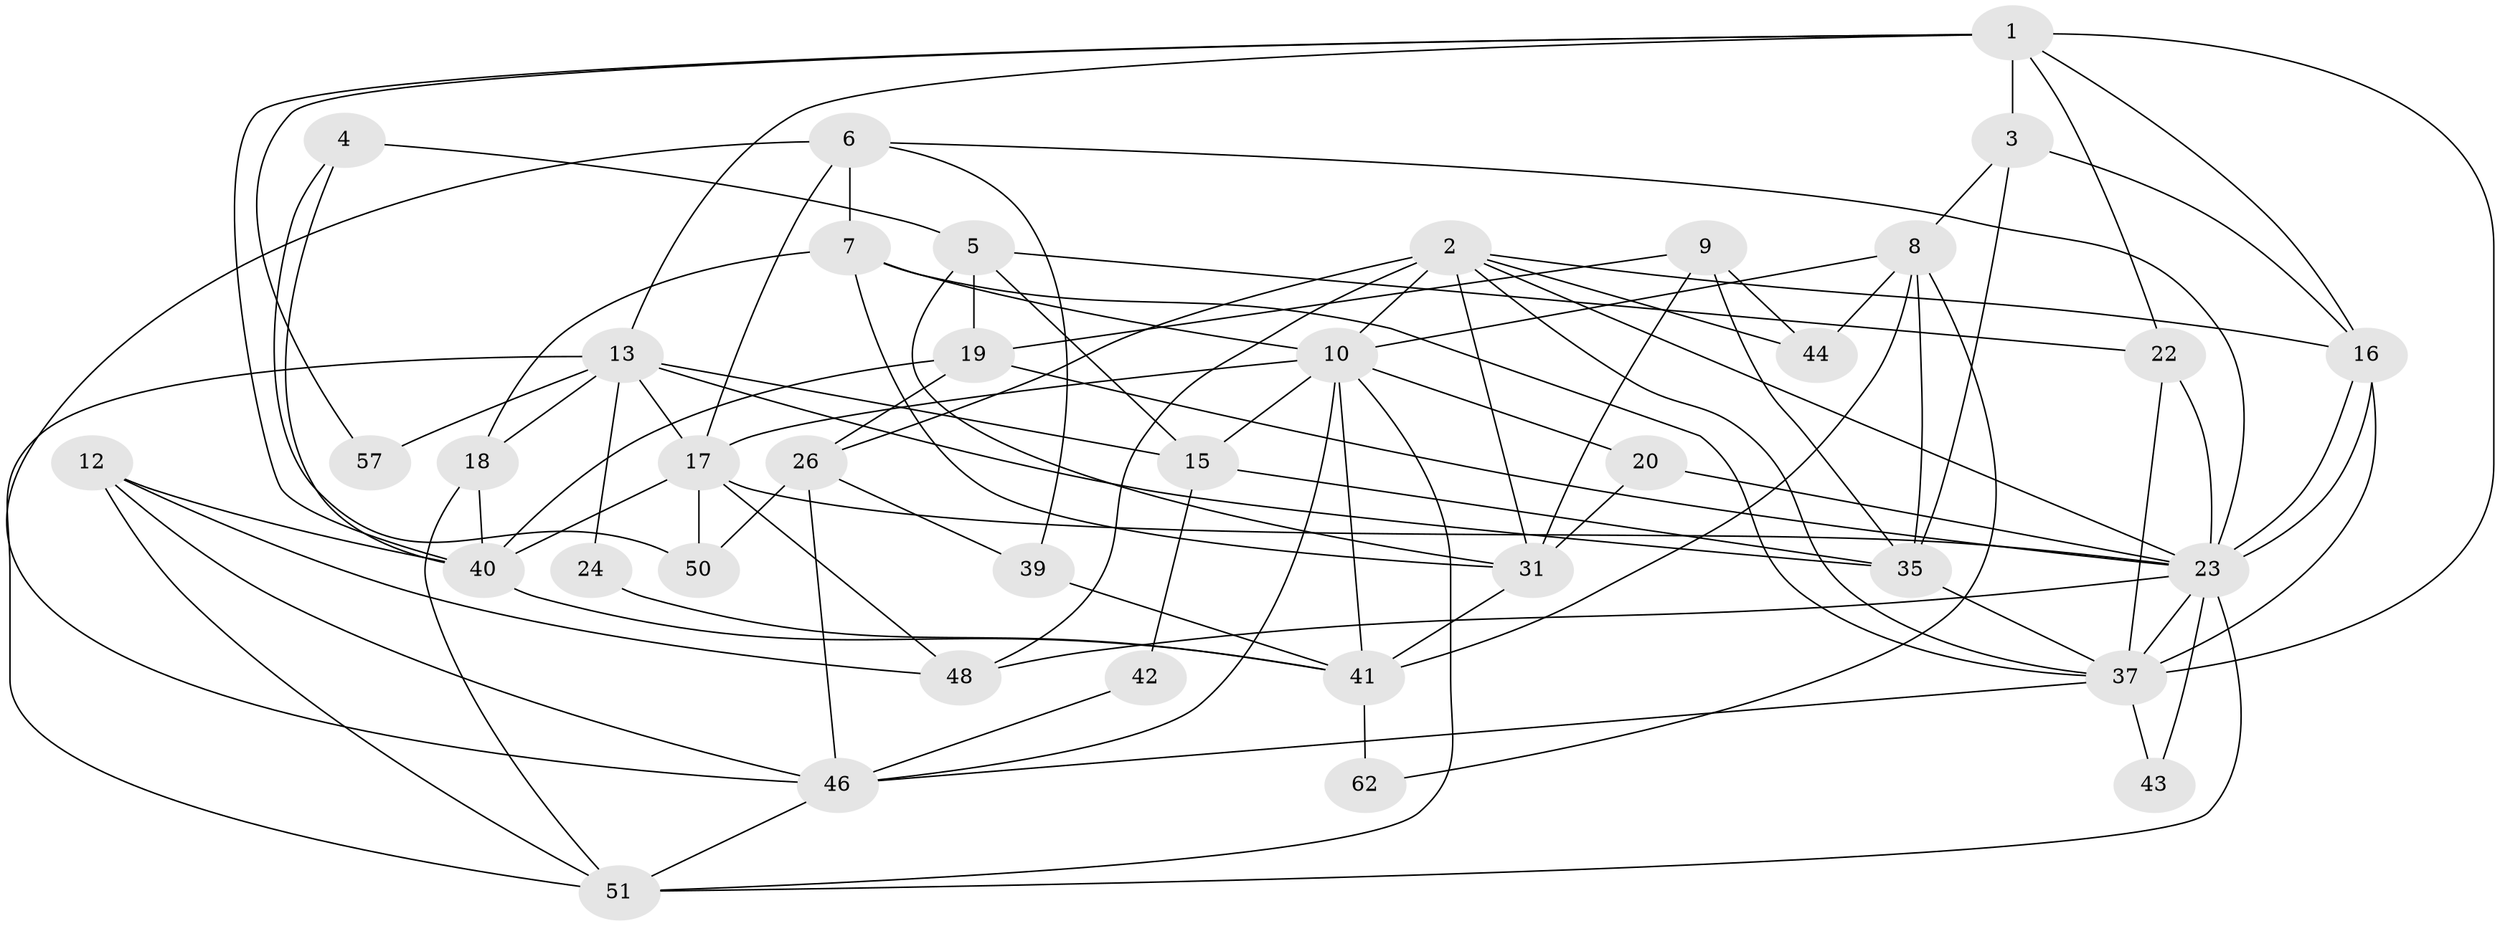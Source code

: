 // Generated by graph-tools (version 1.1) at 2025/24/03/03/25 07:24:04]
// undirected, 37 vertices, 95 edges
graph export_dot {
graph [start="1"]
  node [color=gray90,style=filled];
  1 [super="+11"];
  2 [super="+28"];
  3 [super="+21"];
  4;
  5 [super="+59"];
  6 [super="+36"];
  7 [super="+30"];
  8 [super="+56"];
  9;
  10 [super="+33"];
  12 [super="+14"];
  13 [super="+25"];
  15 [super="+32"];
  16 [super="+47"];
  17 [super="+53"];
  18 [super="+27"];
  19 [super="+38"];
  20 [super="+29"];
  22;
  23 [super="+45"];
  24;
  26 [super="+34"];
  31 [super="+49"];
  35 [super="+60"];
  37 [super="+61"];
  39;
  40 [super="+52"];
  41 [super="+55"];
  42;
  43;
  44;
  46 [super="+58"];
  48;
  50;
  51 [super="+54"];
  57;
  62;
  1 -- 3;
  1 -- 22;
  1 -- 40;
  1 -- 57;
  1 -- 37;
  1 -- 13;
  1 -- 16;
  2 -- 37;
  2 -- 26 [weight=2];
  2 -- 31;
  2 -- 48;
  2 -- 44;
  2 -- 10;
  2 -- 23;
  2 -- 16;
  3 -- 35;
  3 -- 8;
  3 -- 16;
  4 -- 50;
  4 -- 5;
  4 -- 40;
  5 -- 15;
  5 -- 22;
  5 -- 31;
  5 -- 19;
  6 -- 23;
  6 -- 17;
  6 -- 7;
  6 -- 39;
  6 -- 46;
  7 -- 31;
  7 -- 10;
  7 -- 18;
  7 -- 37;
  8 -- 35;
  8 -- 62;
  8 -- 41;
  8 -- 10;
  8 -- 44;
  9 -- 35;
  9 -- 31;
  9 -- 19;
  9 -- 44;
  10 -- 46;
  10 -- 51;
  10 -- 41;
  10 -- 17;
  10 -- 15;
  10 -- 20;
  12 -- 48;
  12 -- 51;
  12 -- 40;
  12 -- 46;
  13 -- 18;
  13 -- 35;
  13 -- 51;
  13 -- 24;
  13 -- 57;
  13 -- 17;
  13 -- 15;
  15 -- 35;
  15 -- 42;
  16 -- 23;
  16 -- 23;
  16 -- 37;
  17 -- 48;
  17 -- 50;
  17 -- 23;
  17 -- 40;
  18 -- 40;
  18 -- 51;
  19 -- 23;
  19 -- 26;
  19 -- 40;
  20 -- 23;
  20 -- 31;
  22 -- 23;
  22 -- 37;
  23 -- 43;
  23 -- 48;
  23 -- 37;
  23 -- 51;
  24 -- 41;
  26 -- 39;
  26 -- 46;
  26 -- 50;
  31 -- 41 [weight=2];
  35 -- 37;
  37 -- 46;
  37 -- 43;
  39 -- 41;
  40 -- 41;
  41 -- 62;
  42 -- 46;
  46 -- 51;
}
